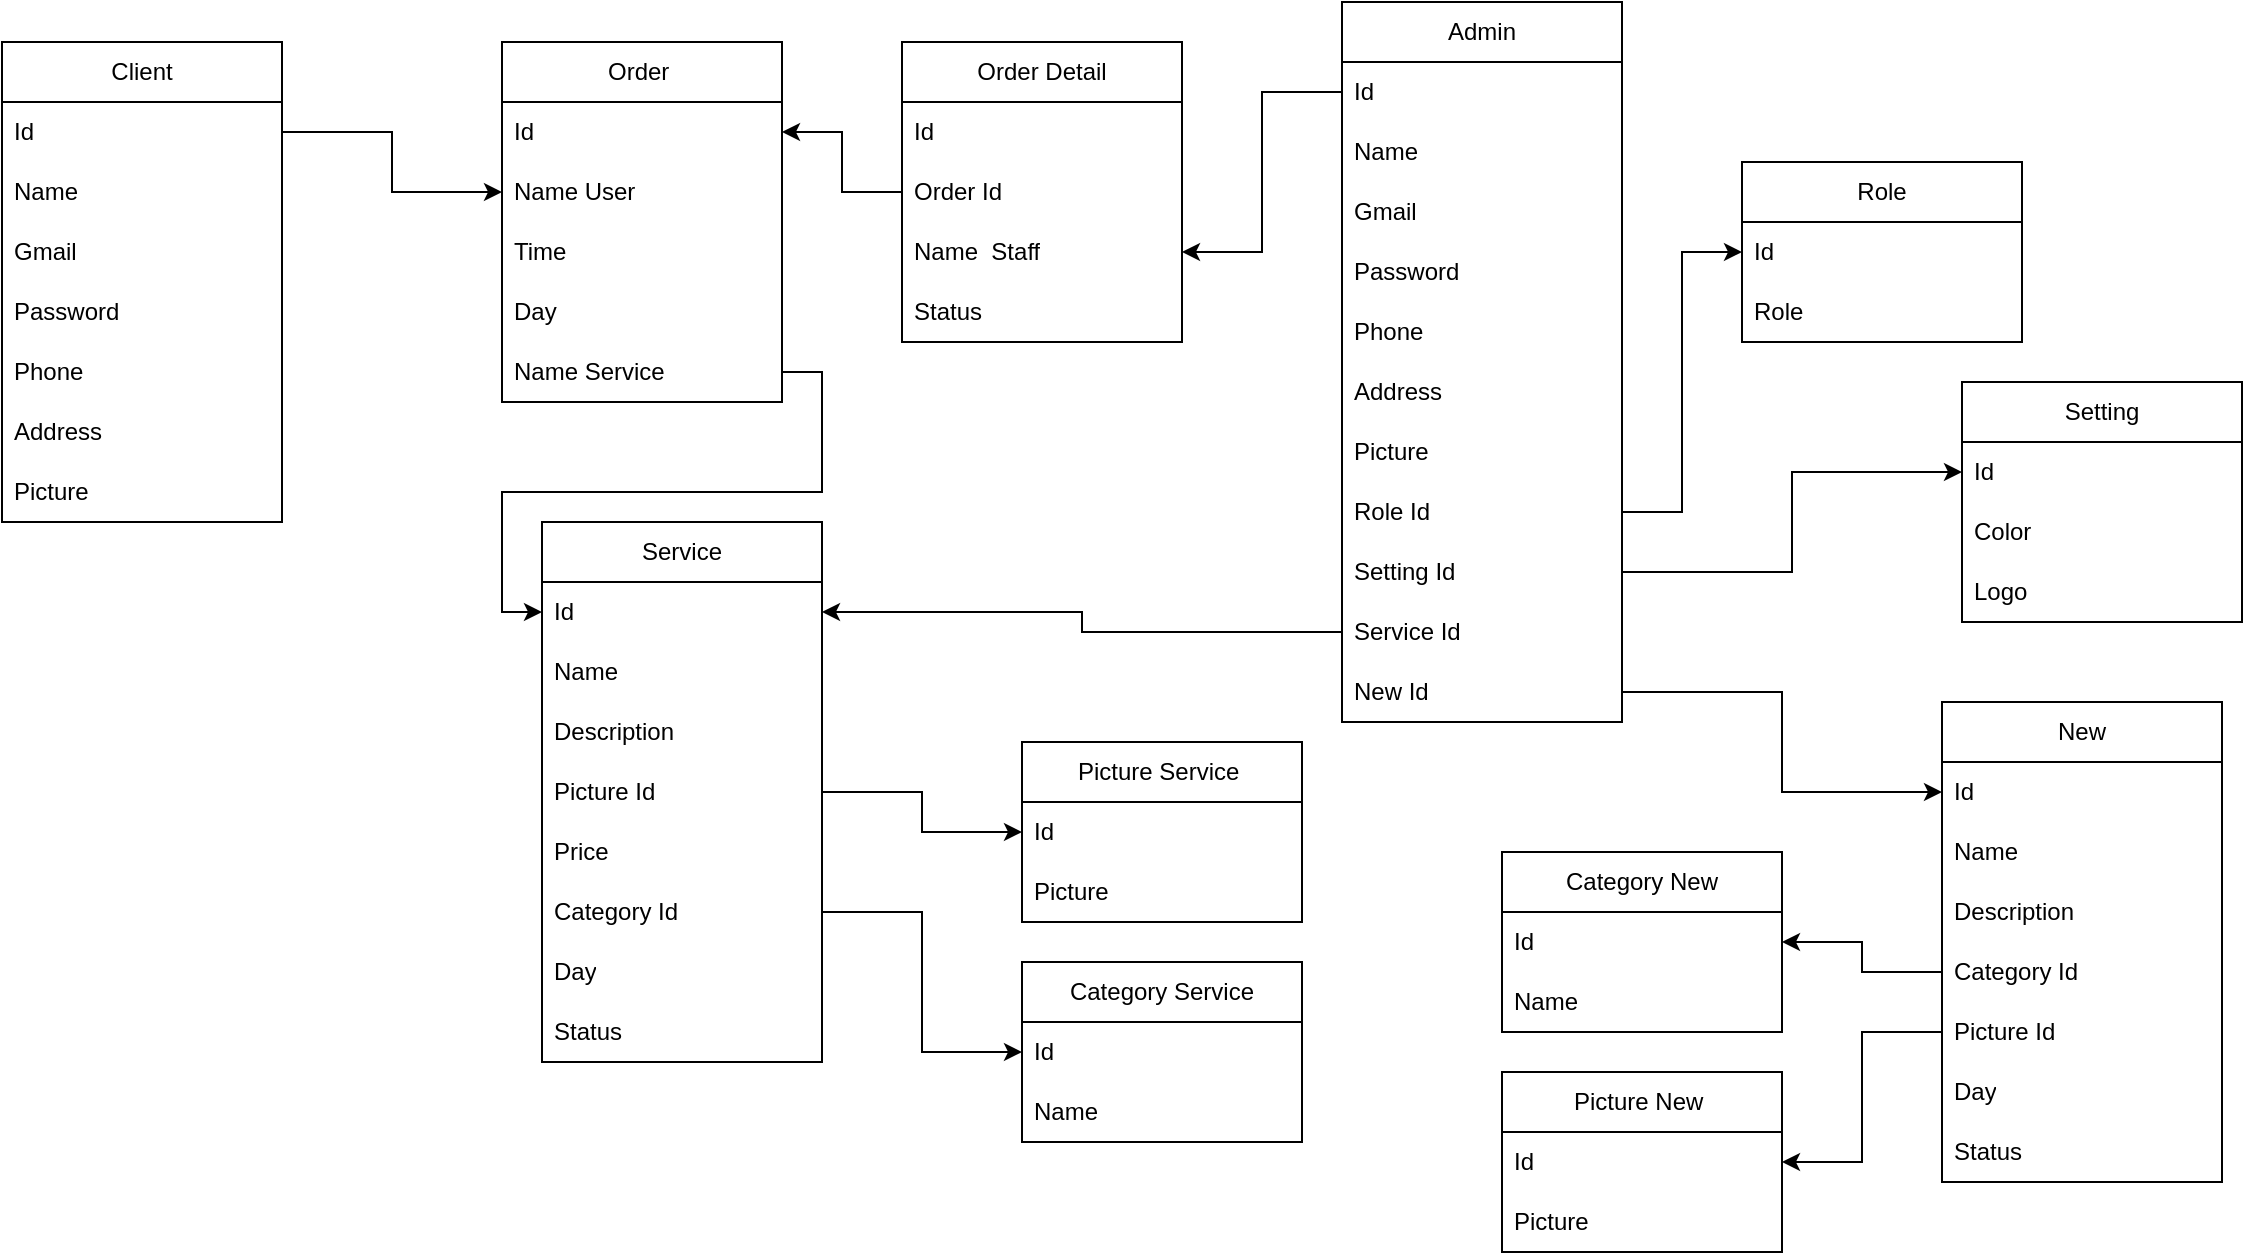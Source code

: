 <mxfile version="21.0.2" type="github">
  <diagram id="C5RBs43oDa-KdzZeNtuy" name="Page-1">
    <mxGraphModel dx="1621" dy="462" grid="1" gridSize="10" guides="1" tooltips="1" connect="1" arrows="1" fold="1" page="1" pageScale="1" pageWidth="827" pageHeight="1169" math="0" shadow="0">
      <root>
        <mxCell id="WIyWlLk6GJQsqaUBKTNV-0" />
        <mxCell id="WIyWlLk6GJQsqaUBKTNV-1" parent="WIyWlLk6GJQsqaUBKTNV-0" />
        <mxCell id="RLlX39gwFA8bZXlCrZdt-0" value="Client" style="swimlane;fontStyle=0;childLayout=stackLayout;horizontal=1;startSize=30;horizontalStack=0;resizeParent=1;resizeParentMax=0;resizeLast=0;collapsible=1;marginBottom=0;whiteSpace=wrap;html=1;" vertex="1" parent="WIyWlLk6GJQsqaUBKTNV-1">
          <mxGeometry x="-300" y="70" width="140" height="240" as="geometry" />
        </mxCell>
        <mxCell id="RLlX39gwFA8bZXlCrZdt-39" value="Id" style="text;strokeColor=none;fillColor=none;align=left;verticalAlign=middle;spacingLeft=4;spacingRight=4;overflow=hidden;points=[[0,0.5],[1,0.5]];portConstraint=eastwest;rotatable=0;whiteSpace=wrap;html=1;" vertex="1" parent="RLlX39gwFA8bZXlCrZdt-0">
          <mxGeometry y="30" width="140" height="30" as="geometry" />
        </mxCell>
        <mxCell id="RLlX39gwFA8bZXlCrZdt-1" value="Name" style="text;strokeColor=none;fillColor=none;align=left;verticalAlign=middle;spacingLeft=4;spacingRight=4;overflow=hidden;points=[[0,0.5],[1,0.5]];portConstraint=eastwest;rotatable=0;whiteSpace=wrap;html=1;" vertex="1" parent="RLlX39gwFA8bZXlCrZdt-0">
          <mxGeometry y="60" width="140" height="30" as="geometry" />
        </mxCell>
        <mxCell id="RLlX39gwFA8bZXlCrZdt-2" value="Gmail" style="text;strokeColor=none;fillColor=none;align=left;verticalAlign=middle;spacingLeft=4;spacingRight=4;overflow=hidden;points=[[0,0.5],[1,0.5]];portConstraint=eastwest;rotatable=0;whiteSpace=wrap;html=1;" vertex="1" parent="RLlX39gwFA8bZXlCrZdt-0">
          <mxGeometry y="90" width="140" height="30" as="geometry" />
        </mxCell>
        <mxCell id="RLlX39gwFA8bZXlCrZdt-22" value="Password" style="text;strokeColor=none;fillColor=none;align=left;verticalAlign=middle;spacingLeft=4;spacingRight=4;overflow=hidden;points=[[0,0.5],[1,0.5]];portConstraint=eastwest;rotatable=0;whiteSpace=wrap;html=1;" vertex="1" parent="RLlX39gwFA8bZXlCrZdt-0">
          <mxGeometry y="120" width="140" height="30" as="geometry" />
        </mxCell>
        <mxCell id="RLlX39gwFA8bZXlCrZdt-3" value="Phone" style="text;strokeColor=none;fillColor=none;align=left;verticalAlign=middle;spacingLeft=4;spacingRight=4;overflow=hidden;points=[[0,0.5],[1,0.5]];portConstraint=eastwest;rotatable=0;whiteSpace=wrap;html=1;" vertex="1" parent="RLlX39gwFA8bZXlCrZdt-0">
          <mxGeometry y="150" width="140" height="30" as="geometry" />
        </mxCell>
        <mxCell id="RLlX39gwFA8bZXlCrZdt-23" value="Address" style="text;strokeColor=none;fillColor=none;align=left;verticalAlign=middle;spacingLeft=4;spacingRight=4;overflow=hidden;points=[[0,0.5],[1,0.5]];portConstraint=eastwest;rotatable=0;whiteSpace=wrap;html=1;" vertex="1" parent="RLlX39gwFA8bZXlCrZdt-0">
          <mxGeometry y="180" width="140" height="30" as="geometry" />
        </mxCell>
        <mxCell id="RLlX39gwFA8bZXlCrZdt-30" value="Picture&amp;nbsp;" style="text;strokeColor=none;fillColor=none;align=left;verticalAlign=middle;spacingLeft=4;spacingRight=4;overflow=hidden;points=[[0,0.5],[1,0.5]];portConstraint=eastwest;rotatable=0;whiteSpace=wrap;html=1;" vertex="1" parent="RLlX39gwFA8bZXlCrZdt-0">
          <mxGeometry y="210" width="140" height="30" as="geometry" />
        </mxCell>
        <mxCell id="RLlX39gwFA8bZXlCrZdt-4" value="Picture Service&amp;nbsp;" style="swimlane;fontStyle=0;childLayout=stackLayout;horizontal=1;startSize=30;horizontalStack=0;resizeParent=1;resizeParentMax=0;resizeLast=0;collapsible=1;marginBottom=0;whiteSpace=wrap;html=1;" vertex="1" parent="WIyWlLk6GJQsqaUBKTNV-1">
          <mxGeometry x="210" y="420" width="140" height="90" as="geometry" />
        </mxCell>
        <mxCell id="RLlX39gwFA8bZXlCrZdt-5" value="Id" style="text;strokeColor=none;fillColor=none;align=left;verticalAlign=middle;spacingLeft=4;spacingRight=4;overflow=hidden;points=[[0,0.5],[1,0.5]];portConstraint=eastwest;rotatable=0;whiteSpace=wrap;html=1;" vertex="1" parent="RLlX39gwFA8bZXlCrZdt-4">
          <mxGeometry y="30" width="140" height="30" as="geometry" />
        </mxCell>
        <mxCell id="RLlX39gwFA8bZXlCrZdt-6" value="Picture" style="text;strokeColor=none;fillColor=none;align=left;verticalAlign=middle;spacingLeft=4;spacingRight=4;overflow=hidden;points=[[0,0.5],[1,0.5]];portConstraint=eastwest;rotatable=0;whiteSpace=wrap;html=1;" vertex="1" parent="RLlX39gwFA8bZXlCrZdt-4">
          <mxGeometry y="60" width="140" height="30" as="geometry" />
        </mxCell>
        <mxCell id="RLlX39gwFA8bZXlCrZdt-8" value="Category Service" style="swimlane;fontStyle=0;childLayout=stackLayout;horizontal=1;startSize=30;horizontalStack=0;resizeParent=1;resizeParentMax=0;resizeLast=0;collapsible=1;marginBottom=0;whiteSpace=wrap;html=1;" vertex="1" parent="WIyWlLk6GJQsqaUBKTNV-1">
          <mxGeometry x="210" y="530" width="140" height="90" as="geometry" />
        </mxCell>
        <mxCell id="RLlX39gwFA8bZXlCrZdt-9" value="Id" style="text;strokeColor=none;fillColor=none;align=left;verticalAlign=middle;spacingLeft=4;spacingRight=4;overflow=hidden;points=[[0,0.5],[1,0.5]];portConstraint=eastwest;rotatable=0;whiteSpace=wrap;html=1;" vertex="1" parent="RLlX39gwFA8bZXlCrZdt-8">
          <mxGeometry y="30" width="140" height="30" as="geometry" />
        </mxCell>
        <mxCell id="RLlX39gwFA8bZXlCrZdt-10" value="Name" style="text;strokeColor=none;fillColor=none;align=left;verticalAlign=middle;spacingLeft=4;spacingRight=4;overflow=hidden;points=[[0,0.5],[1,0.5]];portConstraint=eastwest;rotatable=0;whiteSpace=wrap;html=1;" vertex="1" parent="RLlX39gwFA8bZXlCrZdt-8">
          <mxGeometry y="60" width="140" height="30" as="geometry" />
        </mxCell>
        <mxCell id="RLlX39gwFA8bZXlCrZdt-12" value="Service" style="swimlane;fontStyle=0;childLayout=stackLayout;horizontal=1;startSize=30;horizontalStack=0;resizeParent=1;resizeParentMax=0;resizeLast=0;collapsible=1;marginBottom=0;whiteSpace=wrap;html=1;" vertex="1" parent="WIyWlLk6GJQsqaUBKTNV-1">
          <mxGeometry x="-30" y="310" width="140" height="270" as="geometry" />
        </mxCell>
        <mxCell id="RLlX39gwFA8bZXlCrZdt-13" value="Id" style="text;strokeColor=none;fillColor=none;align=left;verticalAlign=middle;spacingLeft=4;spacingRight=4;overflow=hidden;points=[[0,0.5],[1,0.5]];portConstraint=eastwest;rotatable=0;whiteSpace=wrap;html=1;" vertex="1" parent="RLlX39gwFA8bZXlCrZdt-12">
          <mxGeometry y="30" width="140" height="30" as="geometry" />
        </mxCell>
        <mxCell id="RLlX39gwFA8bZXlCrZdt-14" value="Name" style="text;strokeColor=none;fillColor=none;align=left;verticalAlign=middle;spacingLeft=4;spacingRight=4;overflow=hidden;points=[[0,0.5],[1,0.5]];portConstraint=eastwest;rotatable=0;whiteSpace=wrap;html=1;" vertex="1" parent="RLlX39gwFA8bZXlCrZdt-12">
          <mxGeometry y="60" width="140" height="30" as="geometry" />
        </mxCell>
        <mxCell id="RLlX39gwFA8bZXlCrZdt-15" value="Description" style="text;strokeColor=none;fillColor=none;align=left;verticalAlign=middle;spacingLeft=4;spacingRight=4;overflow=hidden;points=[[0,0.5],[1,0.5]];portConstraint=eastwest;rotatable=0;whiteSpace=wrap;html=1;" vertex="1" parent="RLlX39gwFA8bZXlCrZdt-12">
          <mxGeometry y="90" width="140" height="30" as="geometry" />
        </mxCell>
        <mxCell id="RLlX39gwFA8bZXlCrZdt-42" value="Picture Id" style="text;strokeColor=none;fillColor=none;align=left;verticalAlign=middle;spacingLeft=4;spacingRight=4;overflow=hidden;points=[[0,0.5],[1,0.5]];portConstraint=eastwest;rotatable=0;whiteSpace=wrap;html=1;" vertex="1" parent="RLlX39gwFA8bZXlCrZdt-12">
          <mxGeometry y="120" width="140" height="30" as="geometry" />
        </mxCell>
        <mxCell id="RLlX39gwFA8bZXlCrZdt-43" value="Price" style="text;strokeColor=none;fillColor=none;align=left;verticalAlign=middle;spacingLeft=4;spacingRight=4;overflow=hidden;points=[[0,0.5],[1,0.5]];portConstraint=eastwest;rotatable=0;whiteSpace=wrap;html=1;" vertex="1" parent="RLlX39gwFA8bZXlCrZdt-12">
          <mxGeometry y="150" width="140" height="30" as="geometry" />
        </mxCell>
        <mxCell id="RLlX39gwFA8bZXlCrZdt-44" value="Category Id" style="text;strokeColor=none;fillColor=none;align=left;verticalAlign=middle;spacingLeft=4;spacingRight=4;overflow=hidden;points=[[0,0.5],[1,0.5]];portConstraint=eastwest;rotatable=0;whiteSpace=wrap;html=1;" vertex="1" parent="RLlX39gwFA8bZXlCrZdt-12">
          <mxGeometry y="180" width="140" height="30" as="geometry" />
        </mxCell>
        <mxCell id="RLlX39gwFA8bZXlCrZdt-45" value="Day" style="text;strokeColor=none;fillColor=none;align=left;verticalAlign=middle;spacingLeft=4;spacingRight=4;overflow=hidden;points=[[0,0.5],[1,0.5]];portConstraint=eastwest;rotatable=0;whiteSpace=wrap;html=1;" vertex="1" parent="RLlX39gwFA8bZXlCrZdt-12">
          <mxGeometry y="210" width="140" height="30" as="geometry" />
        </mxCell>
        <mxCell id="RLlX39gwFA8bZXlCrZdt-46" value="Status" style="text;strokeColor=none;fillColor=none;align=left;verticalAlign=middle;spacingLeft=4;spacingRight=4;overflow=hidden;points=[[0,0.5],[1,0.5]];portConstraint=eastwest;rotatable=0;whiteSpace=wrap;html=1;" vertex="1" parent="RLlX39gwFA8bZXlCrZdt-12">
          <mxGeometry y="240" width="140" height="30" as="geometry" />
        </mxCell>
        <mxCell id="RLlX39gwFA8bZXlCrZdt-16" value="Role" style="swimlane;fontStyle=0;childLayout=stackLayout;horizontal=1;startSize=30;horizontalStack=0;resizeParent=1;resizeParentMax=0;resizeLast=0;collapsible=1;marginBottom=0;whiteSpace=wrap;html=1;" vertex="1" parent="WIyWlLk6GJQsqaUBKTNV-1">
          <mxGeometry x="570" y="130" width="140" height="90" as="geometry" />
        </mxCell>
        <mxCell id="RLlX39gwFA8bZXlCrZdt-41" value="Id" style="text;strokeColor=none;fillColor=none;align=left;verticalAlign=middle;spacingLeft=4;spacingRight=4;overflow=hidden;points=[[0,0.5],[1,0.5]];portConstraint=eastwest;rotatable=0;whiteSpace=wrap;html=1;" vertex="1" parent="RLlX39gwFA8bZXlCrZdt-16">
          <mxGeometry y="30" width="140" height="30" as="geometry" />
        </mxCell>
        <mxCell id="RLlX39gwFA8bZXlCrZdt-17" value="Role" style="text;strokeColor=none;fillColor=none;align=left;verticalAlign=middle;spacingLeft=4;spacingRight=4;overflow=hidden;points=[[0,0.5],[1,0.5]];portConstraint=eastwest;rotatable=0;whiteSpace=wrap;html=1;" vertex="1" parent="RLlX39gwFA8bZXlCrZdt-16">
          <mxGeometry y="60" width="140" height="30" as="geometry" />
        </mxCell>
        <mxCell id="RLlX39gwFA8bZXlCrZdt-31" value="Admin" style="swimlane;fontStyle=0;childLayout=stackLayout;horizontal=1;startSize=30;horizontalStack=0;resizeParent=1;resizeParentMax=0;resizeLast=0;collapsible=1;marginBottom=0;whiteSpace=wrap;html=1;" vertex="1" parent="WIyWlLk6GJQsqaUBKTNV-1">
          <mxGeometry x="370" y="50" width="140" height="360" as="geometry" />
        </mxCell>
        <mxCell id="RLlX39gwFA8bZXlCrZdt-40" value="Id" style="text;strokeColor=none;fillColor=none;align=left;verticalAlign=middle;spacingLeft=4;spacingRight=4;overflow=hidden;points=[[0,0.5],[1,0.5]];portConstraint=eastwest;rotatable=0;whiteSpace=wrap;html=1;" vertex="1" parent="RLlX39gwFA8bZXlCrZdt-31">
          <mxGeometry y="30" width="140" height="30" as="geometry" />
        </mxCell>
        <mxCell id="RLlX39gwFA8bZXlCrZdt-32" value="Name" style="text;strokeColor=none;fillColor=none;align=left;verticalAlign=middle;spacingLeft=4;spacingRight=4;overflow=hidden;points=[[0,0.5],[1,0.5]];portConstraint=eastwest;rotatable=0;whiteSpace=wrap;html=1;" vertex="1" parent="RLlX39gwFA8bZXlCrZdt-31">
          <mxGeometry y="60" width="140" height="30" as="geometry" />
        </mxCell>
        <mxCell id="RLlX39gwFA8bZXlCrZdt-33" value="Gmail" style="text;strokeColor=none;fillColor=none;align=left;verticalAlign=middle;spacingLeft=4;spacingRight=4;overflow=hidden;points=[[0,0.5],[1,0.5]];portConstraint=eastwest;rotatable=0;whiteSpace=wrap;html=1;" vertex="1" parent="RLlX39gwFA8bZXlCrZdt-31">
          <mxGeometry y="90" width="140" height="30" as="geometry" />
        </mxCell>
        <mxCell id="RLlX39gwFA8bZXlCrZdt-34" value="Password" style="text;strokeColor=none;fillColor=none;align=left;verticalAlign=middle;spacingLeft=4;spacingRight=4;overflow=hidden;points=[[0,0.5],[1,0.5]];portConstraint=eastwest;rotatable=0;whiteSpace=wrap;html=1;" vertex="1" parent="RLlX39gwFA8bZXlCrZdt-31">
          <mxGeometry y="120" width="140" height="30" as="geometry" />
        </mxCell>
        <mxCell id="RLlX39gwFA8bZXlCrZdt-35" value="Phone" style="text;strokeColor=none;fillColor=none;align=left;verticalAlign=middle;spacingLeft=4;spacingRight=4;overflow=hidden;points=[[0,0.5],[1,0.5]];portConstraint=eastwest;rotatable=0;whiteSpace=wrap;html=1;" vertex="1" parent="RLlX39gwFA8bZXlCrZdt-31">
          <mxGeometry y="150" width="140" height="30" as="geometry" />
        </mxCell>
        <mxCell id="RLlX39gwFA8bZXlCrZdt-36" value="Address" style="text;strokeColor=none;fillColor=none;align=left;verticalAlign=middle;spacingLeft=4;spacingRight=4;overflow=hidden;points=[[0,0.5],[1,0.5]];portConstraint=eastwest;rotatable=0;whiteSpace=wrap;html=1;" vertex="1" parent="RLlX39gwFA8bZXlCrZdt-31">
          <mxGeometry y="180" width="140" height="30" as="geometry" />
        </mxCell>
        <mxCell id="RLlX39gwFA8bZXlCrZdt-37" value="Picture&amp;nbsp;" style="text;strokeColor=none;fillColor=none;align=left;verticalAlign=middle;spacingLeft=4;spacingRight=4;overflow=hidden;points=[[0,0.5],[1,0.5]];portConstraint=eastwest;rotatable=0;whiteSpace=wrap;html=1;" vertex="1" parent="RLlX39gwFA8bZXlCrZdt-31">
          <mxGeometry y="210" width="140" height="30" as="geometry" />
        </mxCell>
        <mxCell id="RLlX39gwFA8bZXlCrZdt-38" value="Role Id" style="text;strokeColor=none;fillColor=none;align=left;verticalAlign=middle;spacingLeft=4;spacingRight=4;overflow=hidden;points=[[0,0.5],[1,0.5]];portConstraint=eastwest;rotatable=0;whiteSpace=wrap;html=1;" vertex="1" parent="RLlX39gwFA8bZXlCrZdt-31">
          <mxGeometry y="240" width="140" height="30" as="geometry" />
        </mxCell>
        <mxCell id="RLlX39gwFA8bZXlCrZdt-66" value="Setting Id" style="text;strokeColor=none;fillColor=none;align=left;verticalAlign=middle;spacingLeft=4;spacingRight=4;overflow=hidden;points=[[0,0.5],[1,0.5]];portConstraint=eastwest;rotatable=0;whiteSpace=wrap;html=1;" vertex="1" parent="RLlX39gwFA8bZXlCrZdt-31">
          <mxGeometry y="270" width="140" height="30" as="geometry" />
        </mxCell>
        <mxCell id="RLlX39gwFA8bZXlCrZdt-84" value="Service Id" style="text;strokeColor=none;fillColor=none;align=left;verticalAlign=middle;spacingLeft=4;spacingRight=4;overflow=hidden;points=[[0,0.5],[1,0.5]];portConstraint=eastwest;rotatable=0;whiteSpace=wrap;html=1;" vertex="1" parent="RLlX39gwFA8bZXlCrZdt-31">
          <mxGeometry y="300" width="140" height="30" as="geometry" />
        </mxCell>
        <mxCell id="RLlX39gwFA8bZXlCrZdt-87" value="New Id" style="text;strokeColor=none;fillColor=none;align=left;verticalAlign=middle;spacingLeft=4;spacingRight=4;overflow=hidden;points=[[0,0.5],[1,0.5]];portConstraint=eastwest;rotatable=0;whiteSpace=wrap;html=1;" vertex="1" parent="RLlX39gwFA8bZXlCrZdt-31">
          <mxGeometry y="330" width="140" height="30" as="geometry" />
        </mxCell>
        <mxCell id="RLlX39gwFA8bZXlCrZdt-47" value="Picture New&amp;nbsp;" style="swimlane;fontStyle=0;childLayout=stackLayout;horizontal=1;startSize=30;horizontalStack=0;resizeParent=1;resizeParentMax=0;resizeLast=0;collapsible=1;marginBottom=0;whiteSpace=wrap;html=1;" vertex="1" parent="WIyWlLk6GJQsqaUBKTNV-1">
          <mxGeometry x="450" y="585" width="140" height="90" as="geometry" />
        </mxCell>
        <mxCell id="RLlX39gwFA8bZXlCrZdt-48" value="Id" style="text;strokeColor=none;fillColor=none;align=left;verticalAlign=middle;spacingLeft=4;spacingRight=4;overflow=hidden;points=[[0,0.5],[1,0.5]];portConstraint=eastwest;rotatable=0;whiteSpace=wrap;html=1;" vertex="1" parent="RLlX39gwFA8bZXlCrZdt-47">
          <mxGeometry y="30" width="140" height="30" as="geometry" />
        </mxCell>
        <mxCell id="RLlX39gwFA8bZXlCrZdt-49" value="Picture" style="text;strokeColor=none;fillColor=none;align=left;verticalAlign=middle;spacingLeft=4;spacingRight=4;overflow=hidden;points=[[0,0.5],[1,0.5]];portConstraint=eastwest;rotatable=0;whiteSpace=wrap;html=1;" vertex="1" parent="RLlX39gwFA8bZXlCrZdt-47">
          <mxGeometry y="60" width="140" height="30" as="geometry" />
        </mxCell>
        <mxCell id="RLlX39gwFA8bZXlCrZdt-50" value="Category New" style="swimlane;fontStyle=0;childLayout=stackLayout;horizontal=1;startSize=30;horizontalStack=0;resizeParent=1;resizeParentMax=0;resizeLast=0;collapsible=1;marginBottom=0;whiteSpace=wrap;html=1;" vertex="1" parent="WIyWlLk6GJQsqaUBKTNV-1">
          <mxGeometry x="450" y="475" width="140" height="90" as="geometry" />
        </mxCell>
        <mxCell id="RLlX39gwFA8bZXlCrZdt-51" value="Id" style="text;strokeColor=none;fillColor=none;align=left;verticalAlign=middle;spacingLeft=4;spacingRight=4;overflow=hidden;points=[[0,0.5],[1,0.5]];portConstraint=eastwest;rotatable=0;whiteSpace=wrap;html=1;" vertex="1" parent="RLlX39gwFA8bZXlCrZdt-50">
          <mxGeometry y="30" width="140" height="30" as="geometry" />
        </mxCell>
        <mxCell id="RLlX39gwFA8bZXlCrZdt-52" value="Name" style="text;strokeColor=none;fillColor=none;align=left;verticalAlign=middle;spacingLeft=4;spacingRight=4;overflow=hidden;points=[[0,0.5],[1,0.5]];portConstraint=eastwest;rotatable=0;whiteSpace=wrap;html=1;" vertex="1" parent="RLlX39gwFA8bZXlCrZdt-50">
          <mxGeometry y="60" width="140" height="30" as="geometry" />
        </mxCell>
        <mxCell id="RLlX39gwFA8bZXlCrZdt-53" value="New" style="swimlane;fontStyle=0;childLayout=stackLayout;horizontal=1;startSize=30;horizontalStack=0;resizeParent=1;resizeParentMax=0;resizeLast=0;collapsible=1;marginBottom=0;whiteSpace=wrap;html=1;" vertex="1" parent="WIyWlLk6GJQsqaUBKTNV-1">
          <mxGeometry x="670" y="400" width="140" height="240" as="geometry" />
        </mxCell>
        <mxCell id="RLlX39gwFA8bZXlCrZdt-54" value="Id" style="text;strokeColor=none;fillColor=none;align=left;verticalAlign=middle;spacingLeft=4;spacingRight=4;overflow=hidden;points=[[0,0.5],[1,0.5]];portConstraint=eastwest;rotatable=0;whiteSpace=wrap;html=1;" vertex="1" parent="RLlX39gwFA8bZXlCrZdt-53">
          <mxGeometry y="30" width="140" height="30" as="geometry" />
        </mxCell>
        <mxCell id="RLlX39gwFA8bZXlCrZdt-55" value="Name" style="text;strokeColor=none;fillColor=none;align=left;verticalAlign=middle;spacingLeft=4;spacingRight=4;overflow=hidden;points=[[0,0.5],[1,0.5]];portConstraint=eastwest;rotatable=0;whiteSpace=wrap;html=1;" vertex="1" parent="RLlX39gwFA8bZXlCrZdt-53">
          <mxGeometry y="60" width="140" height="30" as="geometry" />
        </mxCell>
        <mxCell id="RLlX39gwFA8bZXlCrZdt-56" value="Description" style="text;strokeColor=none;fillColor=none;align=left;verticalAlign=middle;spacingLeft=4;spacingRight=4;overflow=hidden;points=[[0,0.5],[1,0.5]];portConstraint=eastwest;rotatable=0;whiteSpace=wrap;html=1;" vertex="1" parent="RLlX39gwFA8bZXlCrZdt-53">
          <mxGeometry y="90" width="140" height="30" as="geometry" />
        </mxCell>
        <mxCell id="RLlX39gwFA8bZXlCrZdt-59" value="Category Id" style="text;strokeColor=none;fillColor=none;align=left;verticalAlign=middle;spacingLeft=4;spacingRight=4;overflow=hidden;points=[[0,0.5],[1,0.5]];portConstraint=eastwest;rotatable=0;whiteSpace=wrap;html=1;" vertex="1" parent="RLlX39gwFA8bZXlCrZdt-53">
          <mxGeometry y="120" width="140" height="30" as="geometry" />
        </mxCell>
        <mxCell id="RLlX39gwFA8bZXlCrZdt-57" value="Picture Id" style="text;strokeColor=none;fillColor=none;align=left;verticalAlign=middle;spacingLeft=4;spacingRight=4;overflow=hidden;points=[[0,0.5],[1,0.5]];portConstraint=eastwest;rotatable=0;whiteSpace=wrap;html=1;" vertex="1" parent="RLlX39gwFA8bZXlCrZdt-53">
          <mxGeometry y="150" width="140" height="30" as="geometry" />
        </mxCell>
        <mxCell id="RLlX39gwFA8bZXlCrZdt-60" value="Day" style="text;strokeColor=none;fillColor=none;align=left;verticalAlign=middle;spacingLeft=4;spacingRight=4;overflow=hidden;points=[[0,0.5],[1,0.5]];portConstraint=eastwest;rotatable=0;whiteSpace=wrap;html=1;" vertex="1" parent="RLlX39gwFA8bZXlCrZdt-53">
          <mxGeometry y="180" width="140" height="30" as="geometry" />
        </mxCell>
        <mxCell id="RLlX39gwFA8bZXlCrZdt-61" value="Status" style="text;strokeColor=none;fillColor=none;align=left;verticalAlign=middle;spacingLeft=4;spacingRight=4;overflow=hidden;points=[[0,0.5],[1,0.5]];portConstraint=eastwest;rotatable=0;whiteSpace=wrap;html=1;" vertex="1" parent="RLlX39gwFA8bZXlCrZdt-53">
          <mxGeometry y="210" width="140" height="30" as="geometry" />
        </mxCell>
        <mxCell id="RLlX39gwFA8bZXlCrZdt-62" value="Setting" style="swimlane;fontStyle=0;childLayout=stackLayout;horizontal=1;startSize=30;horizontalStack=0;resizeParent=1;resizeParentMax=0;resizeLast=0;collapsible=1;marginBottom=0;whiteSpace=wrap;html=1;" vertex="1" parent="WIyWlLk6GJQsqaUBKTNV-1">
          <mxGeometry x="680" y="240" width="140" height="120" as="geometry" />
        </mxCell>
        <mxCell id="RLlX39gwFA8bZXlCrZdt-63" value="Id" style="text;strokeColor=none;fillColor=none;align=left;verticalAlign=middle;spacingLeft=4;spacingRight=4;overflow=hidden;points=[[0,0.5],[1,0.5]];portConstraint=eastwest;rotatable=0;whiteSpace=wrap;html=1;" vertex="1" parent="RLlX39gwFA8bZXlCrZdt-62">
          <mxGeometry y="30" width="140" height="30" as="geometry" />
        </mxCell>
        <mxCell id="RLlX39gwFA8bZXlCrZdt-64" value="Color" style="text;strokeColor=none;fillColor=none;align=left;verticalAlign=middle;spacingLeft=4;spacingRight=4;overflow=hidden;points=[[0,0.5],[1,0.5]];portConstraint=eastwest;rotatable=0;whiteSpace=wrap;html=1;" vertex="1" parent="RLlX39gwFA8bZXlCrZdt-62">
          <mxGeometry y="60" width="140" height="30" as="geometry" />
        </mxCell>
        <mxCell id="RLlX39gwFA8bZXlCrZdt-65" value="Logo" style="text;strokeColor=none;fillColor=none;align=left;verticalAlign=middle;spacingLeft=4;spacingRight=4;overflow=hidden;points=[[0,0.5],[1,0.5]];portConstraint=eastwest;rotatable=0;whiteSpace=wrap;html=1;" vertex="1" parent="RLlX39gwFA8bZXlCrZdt-62">
          <mxGeometry y="90" width="140" height="30" as="geometry" />
        </mxCell>
        <mxCell id="RLlX39gwFA8bZXlCrZdt-67" value="Order&amp;nbsp;" style="swimlane;fontStyle=0;childLayout=stackLayout;horizontal=1;startSize=30;horizontalStack=0;resizeParent=1;resizeParentMax=0;resizeLast=0;collapsible=1;marginBottom=0;whiteSpace=wrap;html=1;" vertex="1" parent="WIyWlLk6GJQsqaUBKTNV-1">
          <mxGeometry x="-50" y="70" width="140" height="180" as="geometry" />
        </mxCell>
        <mxCell id="RLlX39gwFA8bZXlCrZdt-68" value="Id" style="text;strokeColor=none;fillColor=none;align=left;verticalAlign=middle;spacingLeft=4;spacingRight=4;overflow=hidden;points=[[0,0.5],[1,0.5]];portConstraint=eastwest;rotatable=0;whiteSpace=wrap;html=1;" vertex="1" parent="RLlX39gwFA8bZXlCrZdt-67">
          <mxGeometry y="30" width="140" height="30" as="geometry" />
        </mxCell>
        <mxCell id="RLlX39gwFA8bZXlCrZdt-69" value="Name User&amp;nbsp;" style="text;strokeColor=none;fillColor=none;align=left;verticalAlign=middle;spacingLeft=4;spacingRight=4;overflow=hidden;points=[[0,0.5],[1,0.5]];portConstraint=eastwest;rotatable=0;whiteSpace=wrap;html=1;" vertex="1" parent="RLlX39gwFA8bZXlCrZdt-67">
          <mxGeometry y="60" width="140" height="30" as="geometry" />
        </mxCell>
        <mxCell id="RLlX39gwFA8bZXlCrZdt-71" value="Time" style="text;strokeColor=none;fillColor=none;align=left;verticalAlign=middle;spacingLeft=4;spacingRight=4;overflow=hidden;points=[[0,0.5],[1,0.5]];portConstraint=eastwest;rotatable=0;whiteSpace=wrap;html=1;" vertex="1" parent="RLlX39gwFA8bZXlCrZdt-67">
          <mxGeometry y="90" width="140" height="30" as="geometry" />
        </mxCell>
        <mxCell id="RLlX39gwFA8bZXlCrZdt-72" value="Day&amp;nbsp;" style="text;strokeColor=none;fillColor=none;align=left;verticalAlign=middle;spacingLeft=4;spacingRight=4;overflow=hidden;points=[[0,0.5],[1,0.5]];portConstraint=eastwest;rotatable=0;whiteSpace=wrap;html=1;" vertex="1" parent="RLlX39gwFA8bZXlCrZdt-67">
          <mxGeometry y="120" width="140" height="30" as="geometry" />
        </mxCell>
        <mxCell id="RLlX39gwFA8bZXlCrZdt-70" value="Name Service&amp;nbsp;" style="text;strokeColor=none;fillColor=none;align=left;verticalAlign=middle;spacingLeft=4;spacingRight=4;overflow=hidden;points=[[0,0.5],[1,0.5]];portConstraint=eastwest;rotatable=0;whiteSpace=wrap;html=1;" vertex="1" parent="RLlX39gwFA8bZXlCrZdt-67">
          <mxGeometry y="150" width="140" height="30" as="geometry" />
        </mxCell>
        <mxCell id="RLlX39gwFA8bZXlCrZdt-76" value="Order Detail" style="swimlane;fontStyle=0;childLayout=stackLayout;horizontal=1;startSize=30;horizontalStack=0;resizeParent=1;resizeParentMax=0;resizeLast=0;collapsible=1;marginBottom=0;whiteSpace=wrap;html=1;" vertex="1" parent="WIyWlLk6GJQsqaUBKTNV-1">
          <mxGeometry x="150" y="70" width="140" height="150" as="geometry" />
        </mxCell>
        <mxCell id="RLlX39gwFA8bZXlCrZdt-77" value="Id" style="text;strokeColor=none;fillColor=none;align=left;verticalAlign=middle;spacingLeft=4;spacingRight=4;overflow=hidden;points=[[0,0.5],[1,0.5]];portConstraint=eastwest;rotatable=0;whiteSpace=wrap;html=1;" vertex="1" parent="RLlX39gwFA8bZXlCrZdt-76">
          <mxGeometry y="30" width="140" height="30" as="geometry" />
        </mxCell>
        <mxCell id="RLlX39gwFA8bZXlCrZdt-81" value="Order Id" style="text;strokeColor=none;fillColor=none;align=left;verticalAlign=middle;spacingLeft=4;spacingRight=4;overflow=hidden;points=[[0,0.5],[1,0.5]];portConstraint=eastwest;rotatable=0;whiteSpace=wrap;html=1;" vertex="1" parent="RLlX39gwFA8bZXlCrZdt-76">
          <mxGeometry y="60" width="140" height="30" as="geometry" />
        </mxCell>
        <mxCell id="RLlX39gwFA8bZXlCrZdt-79" value="Name&amp;nbsp; Staff" style="text;strokeColor=none;fillColor=none;align=left;verticalAlign=middle;spacingLeft=4;spacingRight=4;overflow=hidden;points=[[0,0.5],[1,0.5]];portConstraint=eastwest;rotatable=0;whiteSpace=wrap;html=1;" vertex="1" parent="RLlX39gwFA8bZXlCrZdt-76">
          <mxGeometry y="90" width="140" height="30" as="geometry" />
        </mxCell>
        <mxCell id="RLlX39gwFA8bZXlCrZdt-80" value="Status" style="text;strokeColor=none;fillColor=none;align=left;verticalAlign=middle;spacingLeft=4;spacingRight=4;overflow=hidden;points=[[0,0.5],[1,0.5]];portConstraint=eastwest;rotatable=0;whiteSpace=wrap;html=1;" vertex="1" parent="RLlX39gwFA8bZXlCrZdt-76">
          <mxGeometry y="120" width="140" height="30" as="geometry" />
        </mxCell>
        <mxCell id="RLlX39gwFA8bZXlCrZdt-82" style="edgeStyle=orthogonalEdgeStyle;rounded=0;orthogonalLoop=1;jettySize=auto;html=1;entryX=0;entryY=0.5;entryDx=0;entryDy=0;" edge="1" parent="WIyWlLk6GJQsqaUBKTNV-1" source="RLlX39gwFA8bZXlCrZdt-66" target="RLlX39gwFA8bZXlCrZdt-63">
          <mxGeometry relative="1" as="geometry" />
        </mxCell>
        <mxCell id="RLlX39gwFA8bZXlCrZdt-83" style="edgeStyle=orthogonalEdgeStyle;rounded=0;orthogonalLoop=1;jettySize=auto;html=1;entryX=0;entryY=0.5;entryDx=0;entryDy=0;" edge="1" parent="WIyWlLk6GJQsqaUBKTNV-1" source="RLlX39gwFA8bZXlCrZdt-38" target="RLlX39gwFA8bZXlCrZdt-16">
          <mxGeometry relative="1" as="geometry" />
        </mxCell>
        <mxCell id="RLlX39gwFA8bZXlCrZdt-92" style="edgeStyle=orthogonalEdgeStyle;rounded=0;orthogonalLoop=1;jettySize=auto;html=1;entryX=0;entryY=0.5;entryDx=0;entryDy=0;" edge="1" parent="WIyWlLk6GJQsqaUBKTNV-1" source="RLlX39gwFA8bZXlCrZdt-42" target="RLlX39gwFA8bZXlCrZdt-5">
          <mxGeometry relative="1" as="geometry" />
        </mxCell>
        <mxCell id="RLlX39gwFA8bZXlCrZdt-93" style="edgeStyle=orthogonalEdgeStyle;rounded=0;orthogonalLoop=1;jettySize=auto;html=1;" edge="1" parent="WIyWlLk6GJQsqaUBKTNV-1" source="RLlX39gwFA8bZXlCrZdt-44" target="RLlX39gwFA8bZXlCrZdt-9">
          <mxGeometry relative="1" as="geometry" />
        </mxCell>
        <mxCell id="RLlX39gwFA8bZXlCrZdt-94" style="edgeStyle=orthogonalEdgeStyle;rounded=0;orthogonalLoop=1;jettySize=auto;html=1;" edge="1" parent="WIyWlLk6GJQsqaUBKTNV-1" source="RLlX39gwFA8bZXlCrZdt-70" target="RLlX39gwFA8bZXlCrZdt-13">
          <mxGeometry relative="1" as="geometry" />
        </mxCell>
        <mxCell id="RLlX39gwFA8bZXlCrZdt-95" style="edgeStyle=orthogonalEdgeStyle;rounded=0;orthogonalLoop=1;jettySize=auto;html=1;entryX=1;entryY=0.5;entryDx=0;entryDy=0;" edge="1" parent="WIyWlLk6GJQsqaUBKTNV-1" source="RLlX39gwFA8bZXlCrZdt-81" target="RLlX39gwFA8bZXlCrZdt-68">
          <mxGeometry relative="1" as="geometry" />
        </mxCell>
        <mxCell id="RLlX39gwFA8bZXlCrZdt-96" style="edgeStyle=orthogonalEdgeStyle;rounded=0;orthogonalLoop=1;jettySize=auto;html=1;entryX=1;entryY=0.5;entryDx=0;entryDy=0;" edge="1" parent="WIyWlLk6GJQsqaUBKTNV-1" source="RLlX39gwFA8bZXlCrZdt-40" target="RLlX39gwFA8bZXlCrZdt-79">
          <mxGeometry relative="1" as="geometry" />
        </mxCell>
        <mxCell id="RLlX39gwFA8bZXlCrZdt-97" style="edgeStyle=orthogonalEdgeStyle;rounded=0;orthogonalLoop=1;jettySize=auto;html=1;entryX=1;entryY=0.5;entryDx=0;entryDy=0;" edge="1" parent="WIyWlLk6GJQsqaUBKTNV-1" source="RLlX39gwFA8bZXlCrZdt-57" target="RLlX39gwFA8bZXlCrZdt-48">
          <mxGeometry relative="1" as="geometry" />
        </mxCell>
        <mxCell id="RLlX39gwFA8bZXlCrZdt-98" style="edgeStyle=orthogonalEdgeStyle;rounded=0;orthogonalLoop=1;jettySize=auto;html=1;entryX=1;entryY=0.5;entryDx=0;entryDy=0;" edge="1" parent="WIyWlLk6GJQsqaUBKTNV-1" source="RLlX39gwFA8bZXlCrZdt-59" target="RLlX39gwFA8bZXlCrZdt-51">
          <mxGeometry relative="1" as="geometry" />
        </mxCell>
        <mxCell id="RLlX39gwFA8bZXlCrZdt-99" style="edgeStyle=orthogonalEdgeStyle;rounded=0;orthogonalLoop=1;jettySize=auto;html=1;entryX=0;entryY=0.5;entryDx=0;entryDy=0;" edge="1" parent="WIyWlLk6GJQsqaUBKTNV-1" source="RLlX39gwFA8bZXlCrZdt-87" target="RLlX39gwFA8bZXlCrZdt-54">
          <mxGeometry relative="1" as="geometry" />
        </mxCell>
        <mxCell id="RLlX39gwFA8bZXlCrZdt-100" style="edgeStyle=orthogonalEdgeStyle;rounded=0;orthogonalLoop=1;jettySize=auto;html=1;" edge="1" parent="WIyWlLk6GJQsqaUBKTNV-1" source="RLlX39gwFA8bZXlCrZdt-39" target="RLlX39gwFA8bZXlCrZdt-69">
          <mxGeometry relative="1" as="geometry" />
        </mxCell>
        <mxCell id="RLlX39gwFA8bZXlCrZdt-101" style="edgeStyle=orthogonalEdgeStyle;rounded=0;orthogonalLoop=1;jettySize=auto;html=1;entryX=1;entryY=0.5;entryDx=0;entryDy=0;" edge="1" parent="WIyWlLk6GJQsqaUBKTNV-1" source="RLlX39gwFA8bZXlCrZdt-84" target="RLlX39gwFA8bZXlCrZdt-13">
          <mxGeometry relative="1" as="geometry" />
        </mxCell>
      </root>
    </mxGraphModel>
  </diagram>
</mxfile>
